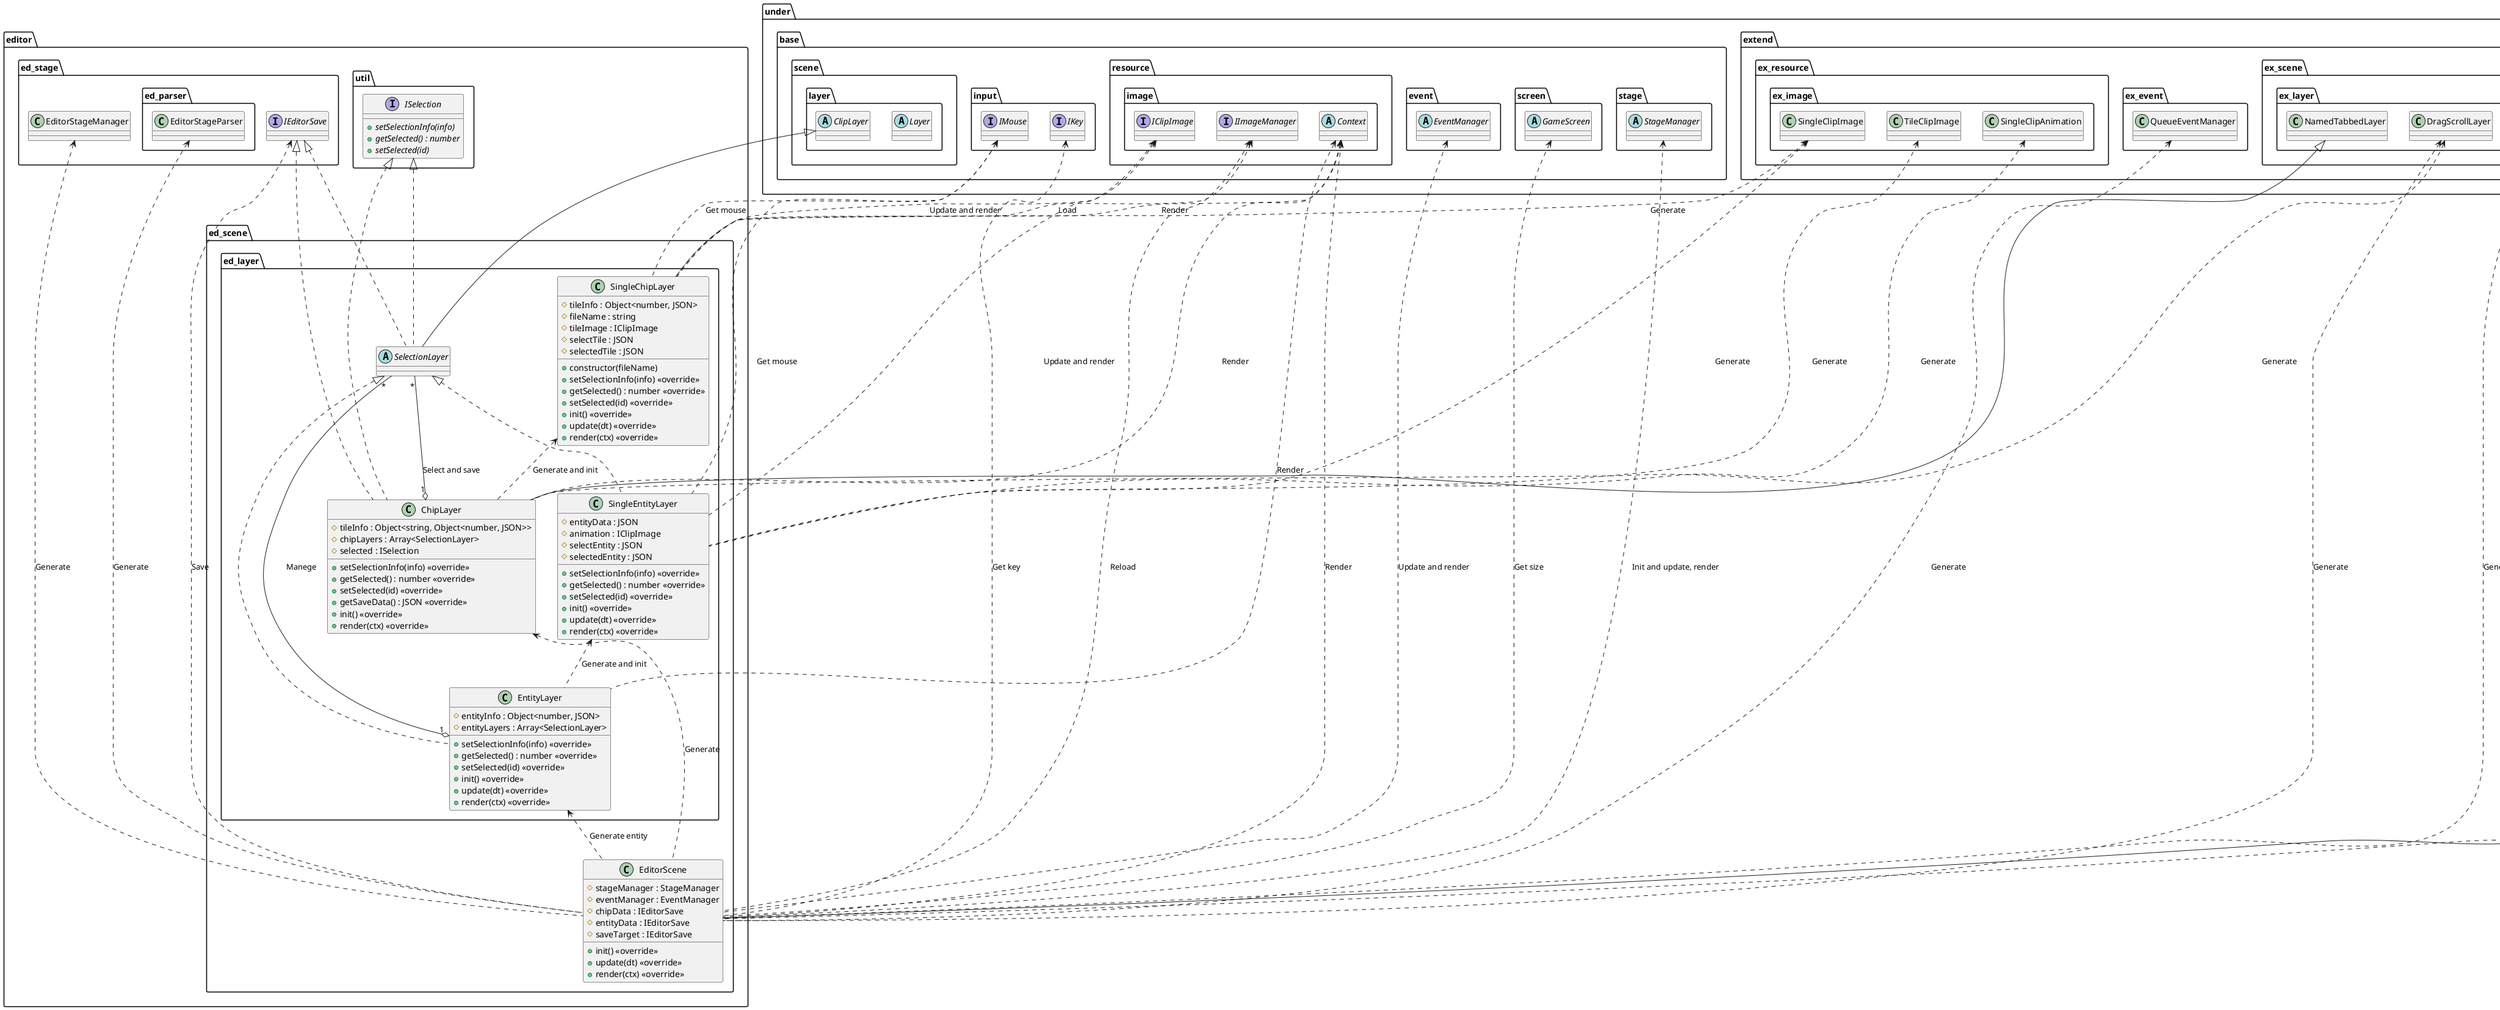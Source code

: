 @startuml EditorScene

package editor {
    package ed_scene {
        class EditorScene {
            #stageManager : StageManager
            #eventManager : EventManager
            #chipData : IEditorSave
            #entityData : IEditorSave
            #saveTarget : IEditorSave
            +init() <<override>>
            +update(dt) <<override>>
            +render(ctx) <<override>>
        }
        package ed_layer {
            abstract SelectionLayer
            class ChipLayer {
                #tileInfo : Object<string, Object<number, JSON>>
                #chipLayers : Array<SelectionLayer>
                #selected : ISelection
                +setSelectionInfo(info) <<override>>
                +getSelected() : number <<override>>
                +setSelected(id) <<override>>
                +getSaveData() : JSON <<override>>
                +init() <<override>>
                +render(ctx) <<override>>
            }
            class EntityLayer {
                #entityInfo : Object<number, JSON>
                #entityLayers : Array<SelectionLayer>
                +setSelectionInfo(info) <<override>>
                +getSelected() : number <<override>>
                +setSelected(id) <<override>>
                +init() <<override>>
                +update(dt) <<override>>
                +render(ctx) <<override>>
            }
            class SingleChipLayer {
                +constructor(fileName)
                #tileInfo : Object<number, JSON>
                #fileName : string
                #tileImage : IClipImage
                #selectTile : JSON
                #selectedTile : JSON
                +setSelectionInfo(info) <<override>>
                +getSelected() : number <<override>>
                +setSelected(id) <<override>>
                +init() <<override>>
                +update(dt) <<override>>
                +render(ctx) <<override>>
            }
            class SingleEntityLayer {
                #entityData : JSON
                #animation : IClipImage
                #selectEntity : JSON
                #selectedEntity : JSON
                +setSelectionInfo(info) <<override>>
                +getSelected() : number <<override>>
                +setSelected(id) <<override>>
                +init() <<override>>
                +update(dt) <<override>>
                +render(ctx) <<override>>
            }
        }
    }

    package util {
        interface ISelection {
            {abstract} +setSelectionInfo(info)
            {abstract} +getSelected() : number
            {abstract} +setSelected(id)
        }
    }
}

package under {
    package base {
        package event {
            abstract EventManager
        }
        package input {
            interface IKey
            interface IMouse
        }
        package resource {
            package image {
                abstract Context
                interface IImageManager
                interface IClipImage
            }
        }
        package screen {
            abstract GameScreen
        }
        package scene {
            package layer {
                abstract Layer
                abstract ClipLayer
            }
        }
        package stage {
            abstract StageManager
        }
    }
    package extend {
        package ex_event {
            class QueueEventManager
        }
        package ex_resource {
            package ex_image {
                class SingleClipImage
                class TileClipImage
                class SingleClipAnimation
            }
        }
        package ex_scene {
            package ex_layer {
                class FloatLayer
                class DragScrollLayer
                class NamedTabbedLayer
            }
            class BaseLayeredScene
        }
    }
    package debug {
        package de_scene {
            package de_layer {
                class DebugLayer
            }
        }
    }
}

package editor {
    package ed_stage {
        class EditorStageManager
        interface IEditorSave
        package ed_parser {
            class EditorStageParser
        }
    }
}

EditorStageManager <.. EditorScene : Generate
EditorStageParser <.. EditorScene : Generate
QueueEventManager <.. EditorScene : Generate
ChipLayer <.. EditorScene : Generate
EntityLayer <.. EditorScene : Generate entity
FloatLayer <.. EditorScene : Generate
DragScrollLayer <.. EditorScene : Generate
DebugLayer <.. EditorScene : Generate
GameScreen <.. EditorScene : Get size
IKey <.. EditorScene : Get key
StageManager <.. EditorScene : Init and update, render
EventManager <.. EditorScene : Update and render
IEditorSave <.. EditorScene : Save
IImageManager <.. EditorScene : Reload
Context <.. EditorScene : Render

SelectionLayer "*" --o "1" ChipLayer  : Select and save
SingleChipLayer <.. ChipLayer : Generate and init
DragScrollLayer <.. ChipLayer : Generate
Context <.. ChipLayer : Render

SelectionLayer "*" --o "1" EntityLayer  : Manege
SingleEntityLayer <.. EntityLayer : Generate and init
Context <.. EntityLayer : Render

SingleClipImage <.. SingleChipLayer : Generate
IClipImage <.. SingleChipLayer : Update and render
IMouse <.. SingleChipLayer : Get mouse
IImageManager <.. SingleChipLayer : Load
Context <.. SingleChipLayer : Render

SingleClipImage <.. SingleEntityLayer : Generate
TileClipImage <.. SingleEntityLayer : Generate
SingleClipAnimation <.. SingleEntityLayer : Generate
IClipImage <.. SingleEntityLayer : Update and render
IMouse <.. SingleEntityLayer : Get mouse

BaseLayeredScene <|-- EditorScene
ClipLayer <|-- SelectionLayer
ISelection <|.. SelectionLayer
IEditorSave <|.. SelectionLayer
NamedTabbedLayer <|-- ChipLayer
ISelection <|.. ChipLayer
IEditorSave <|.. ChipLayer
SelectionLayer <|.. EntityLayer
SelectionLayer <|.. SingleEntityLayer

@enduml
